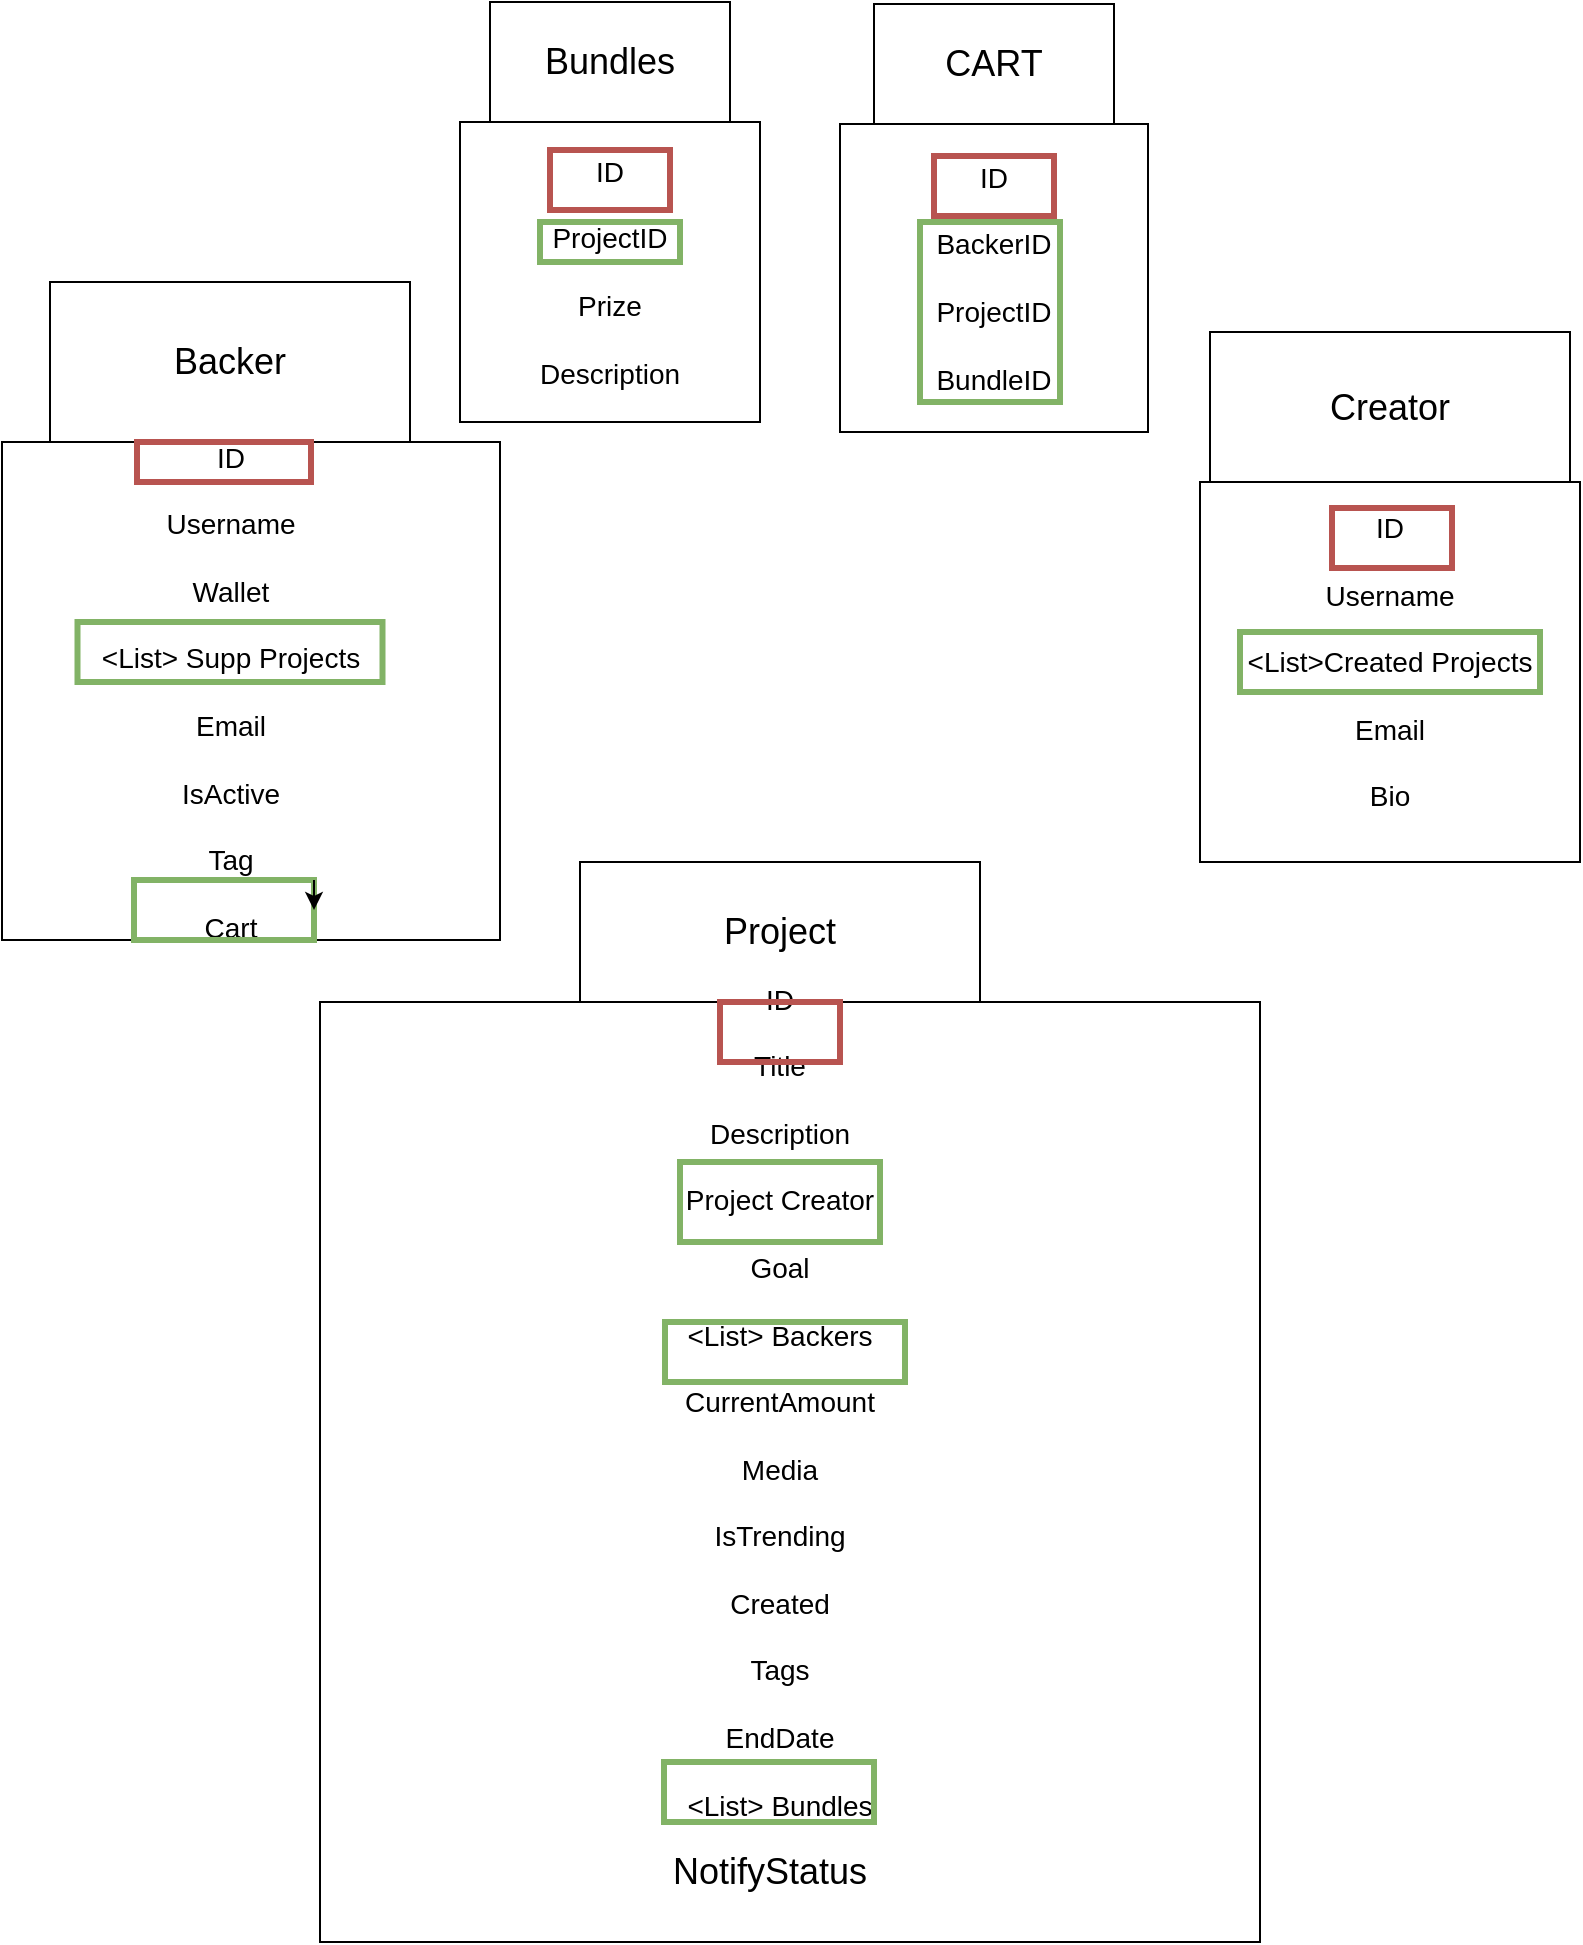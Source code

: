 <mxfile version="13.9.8" type="github">
  <diagram id="z4NY-CRAN8Iqdoqhpu5Z" name="Page-1">
    <mxGraphModel dx="1673" dy="896" grid="1" gridSize="10" guides="1" tooltips="1" connect="1" arrows="1" fold="1" page="1" pageScale="1" pageWidth="827" pageHeight="1169" math="0" shadow="0">
      <root>
        <mxCell id="0" />
        <mxCell id="1" parent="0" />
        <mxCell id="ml9_eG9htWzkz7weZCml-1" value="&lt;font style=&quot;font-size: 18px&quot;&gt;Backer&lt;/font&gt;" style="rounded=0;whiteSpace=wrap;html=1;" parent="1" vertex="1">
          <mxGeometry x="25" y="280" width="180" height="80" as="geometry" />
        </mxCell>
        <mxCell id="ml9_eG9htWzkz7weZCml-3" value="&lt;font style=&quot;font-size: 18px&quot;&gt;Project&lt;/font&gt;" style="rounded=0;whiteSpace=wrap;html=1;" parent="1" vertex="1">
          <mxGeometry x="290" y="570" width="200" height="70" as="geometry" />
        </mxCell>
        <mxCell id="ml9_eG9htWzkz7weZCml-4" value="&lt;font style=&quot;font-size: 18px&quot;&gt;Creator&lt;/font&gt;" style="rounded=0;whiteSpace=wrap;html=1;" parent="1" vertex="1">
          <mxGeometry x="605" y="305" width="180" height="75" as="geometry" />
        </mxCell>
        <mxCell id="ml9_eG9htWzkz7weZCml-6" value="" style="whiteSpace=wrap;html=1;aspect=fixed;" parent="1" vertex="1">
          <mxGeometry x="1" y="360" width="249" height="249" as="geometry" />
        </mxCell>
        <mxCell id="ml9_eG9htWzkz7weZCml-7" value="&lt;font style=&quot;font-size: 14px&quot;&gt;ID&lt;br&gt;&lt;br&gt;Username&lt;br&gt;&lt;br&gt;Wallet&lt;br&gt;&lt;br&gt;&amp;lt;List&amp;gt; Supp Projects&lt;br&gt;&lt;br&gt;Email&lt;br&gt;&lt;br&gt;IsActive&lt;br&gt;&lt;br&gt;Tag&lt;br&gt;&lt;br&gt;Cart&lt;br&gt;&lt;/font&gt;" style="text;html=1;strokeColor=none;fillColor=none;align=center;verticalAlign=middle;whiteSpace=wrap;rounded=0;" parent="1" vertex="1">
          <mxGeometry x="37.5" y="475" width="155" height="20" as="geometry" />
        </mxCell>
        <mxCell id="ml9_eG9htWzkz7weZCml-8" value="" style="whiteSpace=wrap;html=1;aspect=fixed;" parent="1" vertex="1">
          <mxGeometry x="600" y="380" width="190" height="190" as="geometry" />
        </mxCell>
        <mxCell id="ml9_eG9htWzkz7weZCml-9" value="&lt;font style=&quot;font-size: 14px&quot;&gt;ID&lt;br&gt;&lt;br&gt;Username&lt;br&gt;&lt;br&gt;&amp;lt;List&amp;gt;Created Projects&lt;br&gt;&lt;br&gt;Email&lt;br&gt;&lt;br&gt;Bio&lt;/font&gt;" style="text;html=1;strokeColor=none;fillColor=none;align=center;verticalAlign=middle;whiteSpace=wrap;rounded=0;" parent="1" vertex="1">
          <mxGeometry x="620" y="460" width="150" height="20" as="geometry" />
        </mxCell>
        <mxCell id="ml9_eG9htWzkz7weZCml-12" value="" style="whiteSpace=wrap;html=1;aspect=fixed;" parent="1" vertex="1">
          <mxGeometry x="160" y="640" width="470" height="470" as="geometry" />
        </mxCell>
        <mxCell id="ml9_eG9htWzkz7weZCml-13" value="&lt;font style=&quot;font-size: 14px&quot;&gt;ID&lt;br&gt;&lt;br&gt;Title&lt;br&gt;&lt;br&gt;Description&lt;br&gt;&lt;br&gt;Project Creator&lt;br&gt;&lt;br&gt;Goal&lt;br&gt;&lt;br&gt;&amp;lt;List&amp;gt; Backers&lt;br&gt;&lt;br&gt;CurrentAmount&lt;br&gt;&lt;br&gt;Media&lt;br&gt;&lt;br&gt;IsTrending&lt;br&gt;&lt;br&gt;Created&lt;br&gt;&lt;br&gt;Tags&lt;br&gt;&lt;br&gt;EndDate&lt;br&gt;&lt;br&gt;&amp;lt;List&amp;gt; Bundles&lt;br&gt;&lt;/font&gt;" style="text;html=1;strokeColor=none;fillColor=none;align=center;verticalAlign=middle;whiteSpace=wrap;rounded=0;" parent="1" vertex="1">
          <mxGeometry x="340" y="830" width="100" height="20" as="geometry" />
        </mxCell>
        <mxCell id="ml9_eG9htWzkz7weZCml-15" value="&lt;font style=&quot;font-size: 18px&quot;&gt;Bundles&lt;/font&gt;" style="rounded=0;whiteSpace=wrap;html=1;" parent="1" vertex="1">
          <mxGeometry x="245" y="140" width="120" height="60" as="geometry" />
        </mxCell>
        <mxCell id="ml9_eG9htWzkz7weZCml-16" value="&lt;font style=&quot;font-size: 14px&quot;&gt;ID&lt;br&gt;&lt;br&gt;ProjectID&lt;br&gt;&lt;br&gt;Prize&lt;br&gt;&lt;br&gt;Description&lt;/font&gt;" style="whiteSpace=wrap;html=1;aspect=fixed;" parent="1" vertex="1">
          <mxGeometry x="230" y="200" width="150" height="150" as="geometry" />
        </mxCell>
        <mxCell id="ml9_eG9htWzkz7weZCml-17" value="&lt;font style=&quot;font-size: 14px&quot;&gt;ID&lt;br&gt;&lt;br&gt;BackerID&lt;br&gt;&lt;br&gt;ProjectID&lt;br&gt;&lt;br&gt;BundleID&lt;/font&gt;" style="whiteSpace=wrap;html=1;aspect=fixed;" parent="1" vertex="1">
          <mxGeometry x="420" y="201" width="154" height="154" as="geometry" />
        </mxCell>
        <mxCell id="ml9_eG9htWzkz7weZCml-18" value="&lt;font style=&quot;font-size: 18px&quot;&gt;CART&lt;/font&gt;" style="rounded=0;whiteSpace=wrap;html=1;" parent="1" vertex="1">
          <mxGeometry x="437" y="141" width="120" height="60" as="geometry" />
        </mxCell>
        <mxCell id="ml9_eG9htWzkz7weZCml-19" value="" style="rounded=0;whiteSpace=wrap;html=1;strokeColor=#b85450;fillColor=none;strokeWidth=3;" parent="1" vertex="1">
          <mxGeometry x="68.5" y="360" width="87" height="20" as="geometry" />
        </mxCell>
        <mxCell id="ml9_eG9htWzkz7weZCml-20" value="" style="rounded=0;whiteSpace=wrap;html=1;strokeWidth=3;strokeColor=#b85450;fillColor=none;" parent="1" vertex="1">
          <mxGeometry x="360" y="640" width="60" height="30" as="geometry" />
        </mxCell>
        <mxCell id="ml9_eG9htWzkz7weZCml-21" value="" style="rounded=0;whiteSpace=wrap;html=1;strokeWidth=3;strokeColor=#b85450;fillColor=none;" parent="1" vertex="1">
          <mxGeometry x="467" y="217" width="60" height="30" as="geometry" />
        </mxCell>
        <mxCell id="ml9_eG9htWzkz7weZCml-22" value="" style="rounded=0;whiteSpace=wrap;html=1;strokeWidth=3;strokeColor=#b85450;fillColor=none;" parent="1" vertex="1">
          <mxGeometry x="275" y="214" width="60" height="30" as="geometry" />
        </mxCell>
        <mxCell id="ml9_eG9htWzkz7weZCml-23" value="" style="rounded=0;whiteSpace=wrap;html=1;strokeWidth=3;strokeColor=#b85450;fillColor=none;" parent="1" vertex="1">
          <mxGeometry x="666" y="393" width="60" height="30" as="geometry" />
        </mxCell>
        <mxCell id="ml9_eG9htWzkz7weZCml-24" value="" style="rounded=0;whiteSpace=wrap;html=1;strokeWidth=3;strokeColor=#82b366;fillColor=none;" parent="1" vertex="1">
          <mxGeometry x="38.75" y="450" width="152.5" height="30" as="geometry" />
        </mxCell>
        <mxCell id="ml9_eG9htWzkz7weZCml-25" value="" style="rounded=0;whiteSpace=wrap;html=1;strokeWidth=3;strokeColor=#82b366;fillColor=none;" parent="1" vertex="1">
          <mxGeometry x="270" y="250" width="70" height="20" as="geometry" />
        </mxCell>
        <mxCell id="ml9_eG9htWzkz7weZCml-26" value="" style="rounded=0;whiteSpace=wrap;html=1;strokeWidth=3;strokeColor=#82b366;fillColor=none;" parent="1" vertex="1">
          <mxGeometry x="620" y="455" width="150" height="30" as="geometry" />
        </mxCell>
        <mxCell id="ml9_eG9htWzkz7weZCml-27" value="" style="rounded=0;whiteSpace=wrap;html=1;strokeWidth=3;strokeColor=#82b366;fillColor=none;" parent="1" vertex="1">
          <mxGeometry x="460" y="250" width="70" height="90" as="geometry" />
        </mxCell>
        <mxCell id="ml9_eG9htWzkz7weZCml-28" value="" style="rounded=0;whiteSpace=wrap;html=1;strokeWidth=3;strokeColor=#82b366;fillColor=none;" parent="1" vertex="1">
          <mxGeometry x="332.5" y="800" width="120" height="30" as="geometry" />
        </mxCell>
        <mxCell id="ml9_eG9htWzkz7weZCml-29" value="" style="rounded=0;whiteSpace=wrap;html=1;strokeWidth=3;strokeColor=#82b366;fillColor=none;" parent="1" vertex="1">
          <mxGeometry x="67" y="579" width="90" height="30" as="geometry" />
        </mxCell>
        <mxCell id="ml9_eG9htWzkz7weZCml-30" value="" style="rounded=0;whiteSpace=wrap;html=1;strokeWidth=3;strokeColor=#82b366;fillColor=none;" parent="1" vertex="1">
          <mxGeometry x="332" y="1020" width="105" height="30" as="geometry" />
        </mxCell>
        <mxCell id="Z-hUink76p45CpY3vbsd-2" value="" style="rounded=0;whiteSpace=wrap;html=1;strokeColor=#82b366;fillColor=none;strokeWidth=3;" vertex="1" parent="1">
          <mxGeometry x="340" y="720" width="100" height="40" as="geometry" />
        </mxCell>
        <mxCell id="Z-hUink76p45CpY3vbsd-4" style="edgeStyle=orthogonalEdgeStyle;rounded=0;orthogonalLoop=1;jettySize=auto;html=1;exitX=1;exitY=0;exitDx=0;exitDy=0;entryX=1;entryY=0.5;entryDx=0;entryDy=0;" edge="1" parent="1" source="ml9_eG9htWzkz7weZCml-29" target="ml9_eG9htWzkz7weZCml-29">
          <mxGeometry relative="1" as="geometry" />
        </mxCell>
        <mxCell id="Z-hUink76p45CpY3vbsd-5" value="&lt;font style=&quot;font-size: 18px&quot;&gt;NotifyStatus&lt;/font&gt;" style="text;html=1;strokeColor=none;fillColor=none;align=center;verticalAlign=middle;whiteSpace=wrap;rounded=0;" vertex="1" parent="1">
          <mxGeometry x="344.5" y="1060" width="80" height="30" as="geometry" />
        </mxCell>
      </root>
    </mxGraphModel>
  </diagram>
</mxfile>
